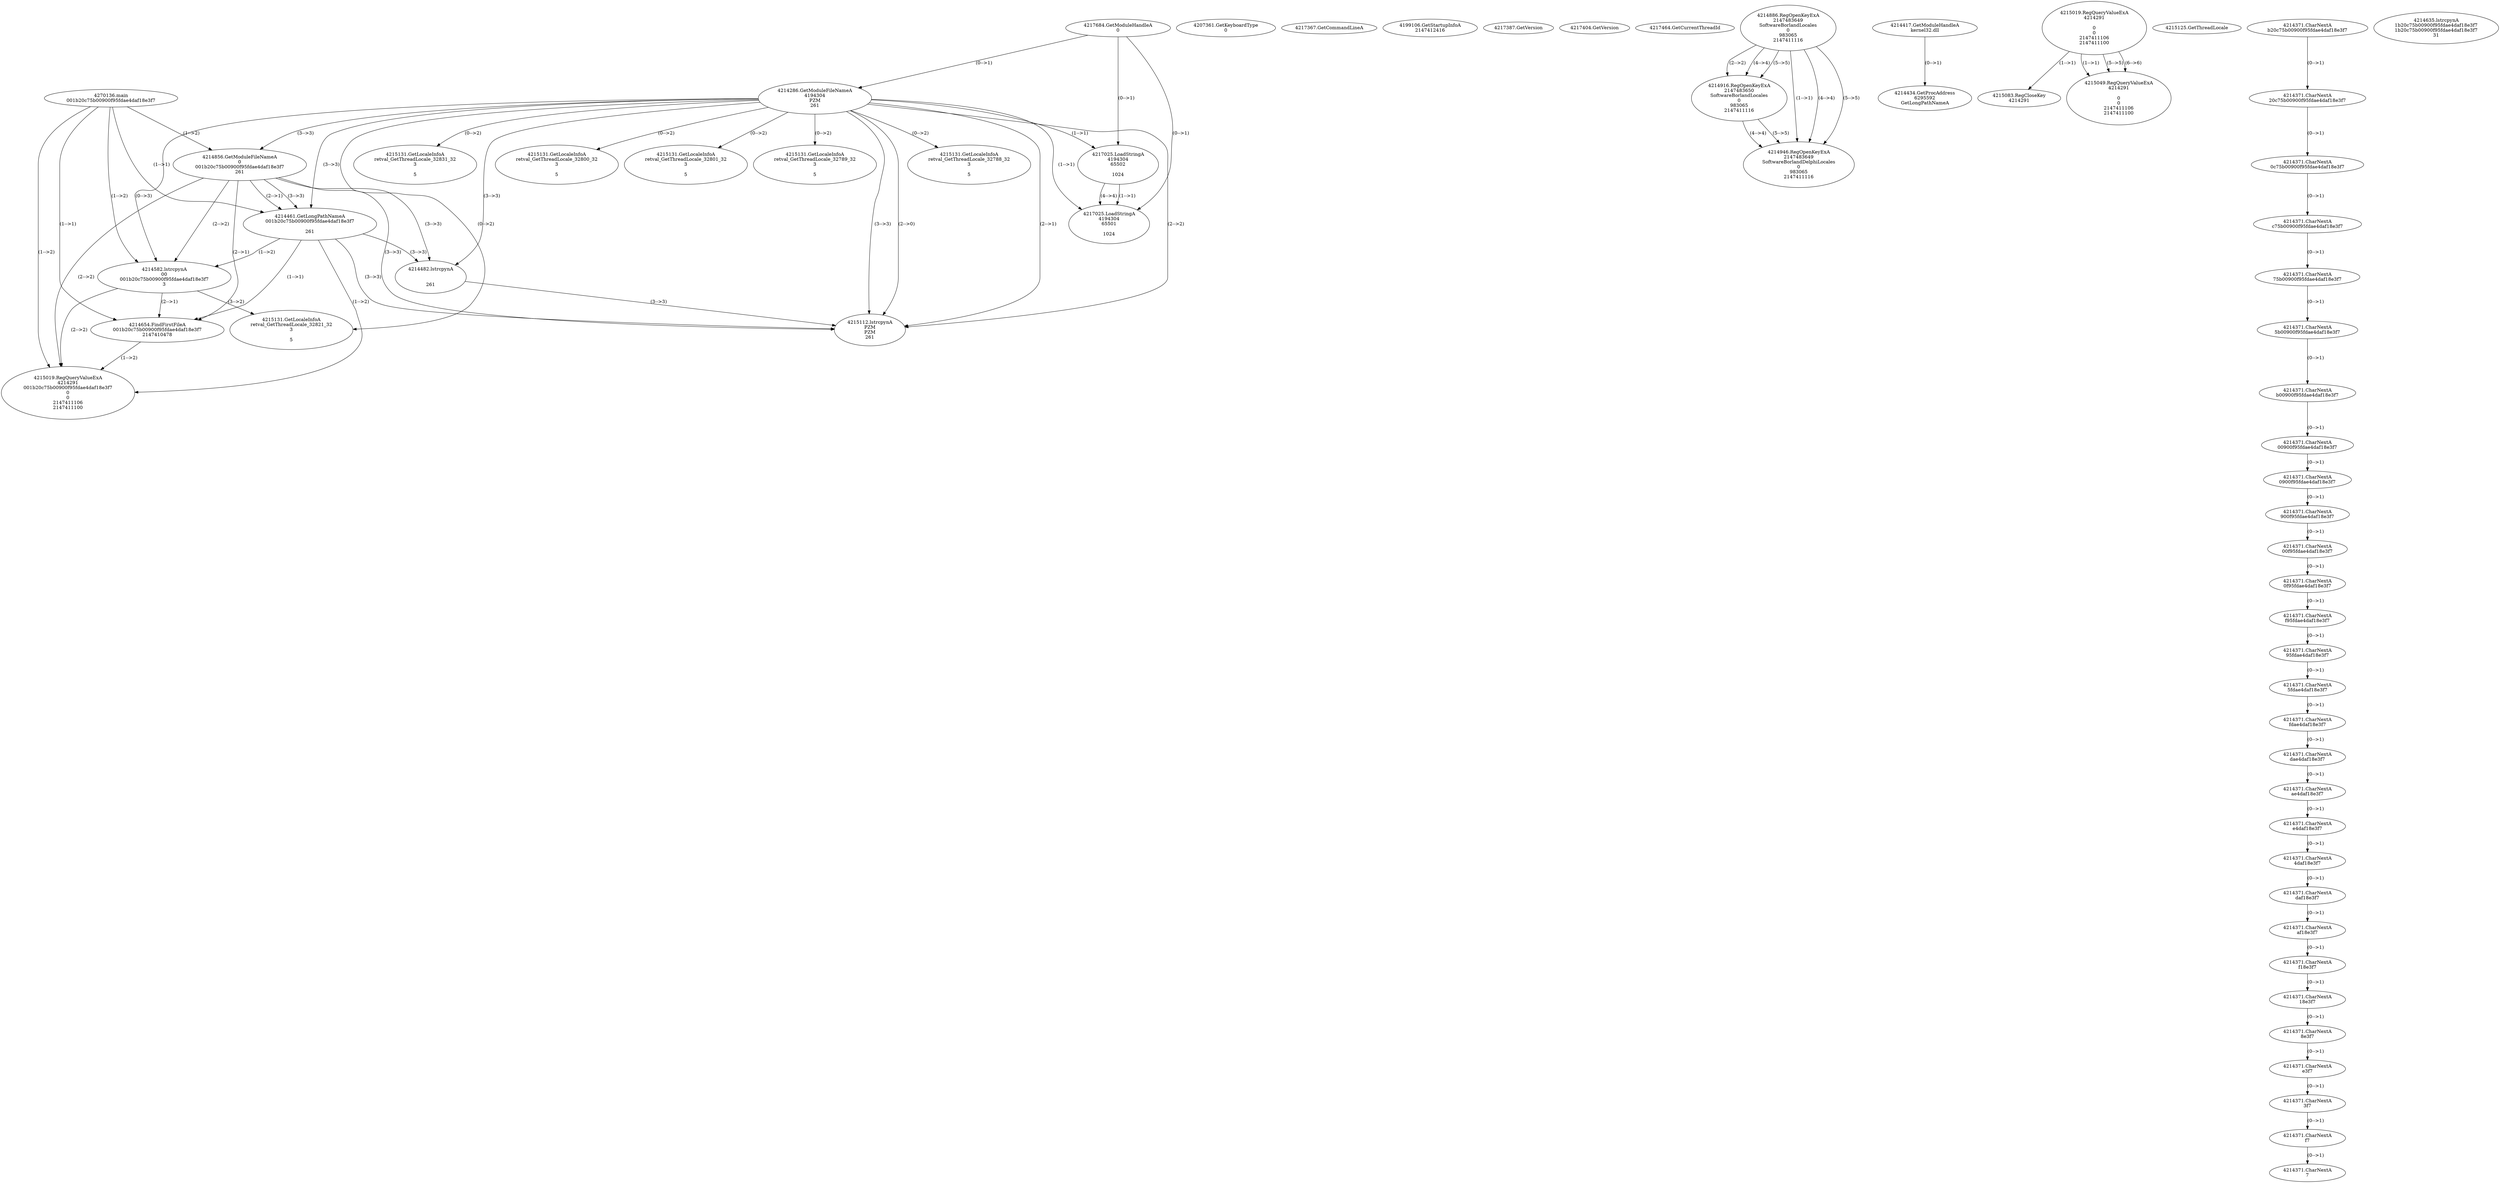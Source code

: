 // Global SCDG with merge call
digraph {
	0 [label="4270136.main
001b20c75b00900f95fdae4daf18e3f7"]
	1 [label="4217684.GetModuleHandleA
0"]
	2 [label="4207361.GetKeyboardType
0"]
	3 [label="4217367.GetCommandLineA
"]
	4 [label="4199106.GetStartupInfoA
2147412416"]
	5 [label="4217387.GetVersion
"]
	6 [label="4217404.GetVersion
"]
	7 [label="4217464.GetCurrentThreadId
"]
	8 [label="4214286.GetModuleFileNameA
4194304
PZM
261"]
	1 -> 8 [label="(0-->1)"]
	9 [label="4214856.GetModuleFileNameA
0
001b20c75b00900f95fdae4daf18e3f7
261"]
	0 -> 9 [label="(1-->2)"]
	8 -> 9 [label="(3-->3)"]
	10 [label="4214886.RegOpenKeyExA
2147483649
Software\Borland\Locales
0
983065
2147411116"]
	11 [label="4214916.RegOpenKeyExA
2147483650
Software\Borland\Locales
0
983065
2147411116"]
	10 -> 11 [label="(2-->2)"]
	10 -> 11 [label="(4-->4)"]
	10 -> 11 [label="(5-->5)"]
	12 [label="4214417.GetModuleHandleA
kernel32.dll"]
	13 [label="4214434.GetProcAddress
6295592
GetLongPathNameA"]
	12 -> 13 [label="(0-->1)"]
	14 [label="4214461.GetLongPathNameA
001b20c75b00900f95fdae4daf18e3f7

261"]
	0 -> 14 [label="(1-->1)"]
	9 -> 14 [label="(2-->1)"]
	8 -> 14 [label="(3-->3)"]
	9 -> 14 [label="(3-->3)"]
	15 [label="4214482.lstrcpynA


261"]
	8 -> 15 [label="(3-->3)"]
	9 -> 15 [label="(3-->3)"]
	14 -> 15 [label="(3-->3)"]
	16 [label="4215019.RegQueryValueExA
4214291

0
0
2147411106
2147411100"]
	17 [label="4215083.RegCloseKey
4214291"]
	16 -> 17 [label="(1-->1)"]
	18 [label="4215112.lstrcpynA
PZM
PZM
261"]
	8 -> 18 [label="(2-->1)"]
	8 -> 18 [label="(2-->2)"]
	8 -> 18 [label="(3-->3)"]
	9 -> 18 [label="(3-->3)"]
	14 -> 18 [label="(3-->3)"]
	15 -> 18 [label="(3-->3)"]
	8 -> 18 [label="(2-->0)"]
	19 [label="4215125.GetThreadLocale
"]
	20 [label="4215131.GetLocaleInfoA
retval_GetThreadLocale_32831_32
3

5"]
	8 -> 20 [label="(0-->2)"]
	21 [label="4217025.LoadStringA
4194304
65502

1024"]
	1 -> 21 [label="(0-->1)"]
	8 -> 21 [label="(1-->1)"]
	22 [label="4214946.RegOpenKeyExA
2147483649
Software\Borland\Delphi\Locales
0
983065
2147411116"]
	10 -> 22 [label="(1-->1)"]
	10 -> 22 [label="(4-->4)"]
	11 -> 22 [label="(4-->4)"]
	10 -> 22 [label="(5-->5)"]
	11 -> 22 [label="(5-->5)"]
	23 [label="4215131.GetLocaleInfoA
retval_GetThreadLocale_32800_32
3

5"]
	8 -> 23 [label="(0-->2)"]
	24 [label="4217025.LoadStringA
4194304
65501

1024"]
	1 -> 24 [label="(0-->1)"]
	8 -> 24 [label="(1-->1)"]
	21 -> 24 [label="(1-->1)"]
	21 -> 24 [label="(4-->4)"]
	25 [label="4215049.RegQueryValueExA
4214291

0
0
2147411106
2147411100"]
	16 -> 25 [label="(1-->1)"]
	16 -> 25 [label="(5-->5)"]
	16 -> 25 [label="(6-->6)"]
	26 [label="4215131.GetLocaleInfoA
retval_GetThreadLocale_32801_32
3

5"]
	8 -> 26 [label="(0-->2)"]
	27 [label="4215131.GetLocaleInfoA
retval_GetThreadLocale_32789_32
3

5"]
	8 -> 27 [label="(0-->2)"]
	28 [label="4214582.lstrcpynA
00
001b20c75b00900f95fdae4daf18e3f7
3"]
	0 -> 28 [label="(1-->2)"]
	9 -> 28 [label="(2-->2)"]
	14 -> 28 [label="(1-->2)"]
	8 -> 28 [label="(0-->3)"]
	29 [label="4214371.CharNextA
b20c75b00900f95fdae4daf18e3f7"]
	30 [label="4214371.CharNextA
20c75b00900f95fdae4daf18e3f7"]
	29 -> 30 [label="(0-->1)"]
	31 [label="4214371.CharNextA
0c75b00900f95fdae4daf18e3f7"]
	30 -> 31 [label="(0-->1)"]
	32 [label="4214371.CharNextA
c75b00900f95fdae4daf18e3f7"]
	31 -> 32 [label="(0-->1)"]
	33 [label="4214371.CharNextA
75b00900f95fdae4daf18e3f7"]
	32 -> 33 [label="(0-->1)"]
	34 [label="4214371.CharNextA
5b00900f95fdae4daf18e3f7"]
	33 -> 34 [label="(0-->1)"]
	35 [label="4214371.CharNextA
b00900f95fdae4daf18e3f7"]
	34 -> 35 [label="(0-->1)"]
	36 [label="4214371.CharNextA
00900f95fdae4daf18e3f7"]
	35 -> 36 [label="(0-->1)"]
	37 [label="4214371.CharNextA
0900f95fdae4daf18e3f7"]
	36 -> 37 [label="(0-->1)"]
	38 [label="4214371.CharNextA
900f95fdae4daf18e3f7"]
	37 -> 38 [label="(0-->1)"]
	39 [label="4214371.CharNextA
00f95fdae4daf18e3f7"]
	38 -> 39 [label="(0-->1)"]
	40 [label="4214371.CharNextA
0f95fdae4daf18e3f7"]
	39 -> 40 [label="(0-->1)"]
	41 [label="4214371.CharNextA
f95fdae4daf18e3f7"]
	40 -> 41 [label="(0-->1)"]
	42 [label="4214371.CharNextA
95fdae4daf18e3f7"]
	41 -> 42 [label="(0-->1)"]
	43 [label="4214371.CharNextA
5fdae4daf18e3f7"]
	42 -> 43 [label="(0-->1)"]
	44 [label="4214371.CharNextA
fdae4daf18e3f7"]
	43 -> 44 [label="(0-->1)"]
	45 [label="4214371.CharNextA
dae4daf18e3f7"]
	44 -> 45 [label="(0-->1)"]
	46 [label="4214371.CharNextA
ae4daf18e3f7"]
	45 -> 46 [label="(0-->1)"]
	47 [label="4214371.CharNextA
e4daf18e3f7"]
	46 -> 47 [label="(0-->1)"]
	48 [label="4214371.CharNextA
4daf18e3f7"]
	47 -> 48 [label="(0-->1)"]
	49 [label="4214371.CharNextA
daf18e3f7"]
	48 -> 49 [label="(0-->1)"]
	50 [label="4214371.CharNextA
af18e3f7"]
	49 -> 50 [label="(0-->1)"]
	51 [label="4214371.CharNextA
f18e3f7"]
	50 -> 51 [label="(0-->1)"]
	52 [label="4214371.CharNextA
18e3f7"]
	51 -> 52 [label="(0-->1)"]
	53 [label="4214371.CharNextA
8e3f7"]
	52 -> 53 [label="(0-->1)"]
	54 [label="4214371.CharNextA
e3f7"]
	53 -> 54 [label="(0-->1)"]
	55 [label="4214371.CharNextA
3f7"]
	54 -> 55 [label="(0-->1)"]
	56 [label="4214371.CharNextA
f7"]
	55 -> 56 [label="(0-->1)"]
	57 [label="4214371.CharNextA
7"]
	56 -> 57 [label="(0-->1)"]
	58 [label="4214635.lstrcpynA
1b20c75b00900f95fdae4daf18e3f7
1b20c75b00900f95fdae4daf18e3f7
31"]
	59 [label="4214654.FindFirstFileA
001b20c75b00900f95fdae4daf18e3f7
2147410478"]
	0 -> 59 [label="(1-->1)"]
	9 -> 59 [label="(2-->1)"]
	14 -> 59 [label="(1-->1)"]
	28 -> 59 [label="(2-->1)"]
	60 [label="4215019.RegQueryValueExA
4214291
001b20c75b00900f95fdae4daf18e3f7
0
0
2147411106
2147411100"]
	0 -> 60 [label="(1-->2)"]
	9 -> 60 [label="(2-->2)"]
	14 -> 60 [label="(1-->2)"]
	28 -> 60 [label="(2-->2)"]
	59 -> 60 [label="(1-->2)"]
	61 [label="4215131.GetLocaleInfoA
retval_GetThreadLocale_32821_32
3

5"]
	8 -> 61 [label="(0-->2)"]
	28 -> 61 [label="(3-->2)"]
	62 [label="4215131.GetLocaleInfoA
retval_GetThreadLocale_32788_32
3

5"]
	8 -> 62 [label="(0-->2)"]
}
